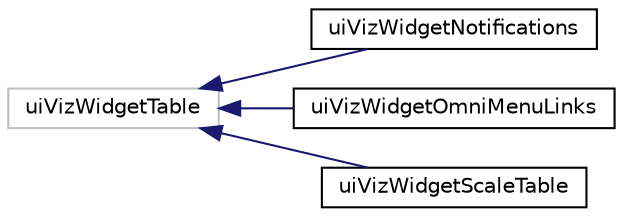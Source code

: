 digraph "Graphical Class Hierarchy"
{
 // LATEX_PDF_SIZE
  edge [fontname="Helvetica",fontsize="10",labelfontname="Helvetica",labelfontsize="10"];
  node [fontname="Helvetica",fontsize="10",shape=record];
  rankdir="LR";
  Node39 [label="uiVizWidgetTable",height=0.2,width=0.4,color="grey75", fillcolor="white", style="filled",tooltip=" "];
  Node39 -> Node0 [dir="back",color="midnightblue",fontsize="10",style="solid",fontname="Helvetica"];
  Node0 [label="uiVizWidgetNotifications",height=0.2,width=0.4,color="black", fillcolor="white", style="filled",URL="$classuiVizWidgetNotifications.html",tooltip=" "];
  Node39 -> Node41 [dir="back",color="midnightblue",fontsize="10",style="solid",fontname="Helvetica"];
  Node41 [label="uiVizWidgetOmniMenuLinks",height=0.2,width=0.4,color="black", fillcolor="white", style="filled",URL="$classuiVizWidgetOmniMenuLinks.html",tooltip=" "];
  Node39 -> Node42 [dir="back",color="midnightblue",fontsize="10",style="solid",fontname="Helvetica"];
  Node42 [label="uiVizWidgetScaleTable",height=0.2,width=0.4,color="black", fillcolor="white", style="filled",URL="$classuiVizWidgetScaleTable.html",tooltip=" "];
}
